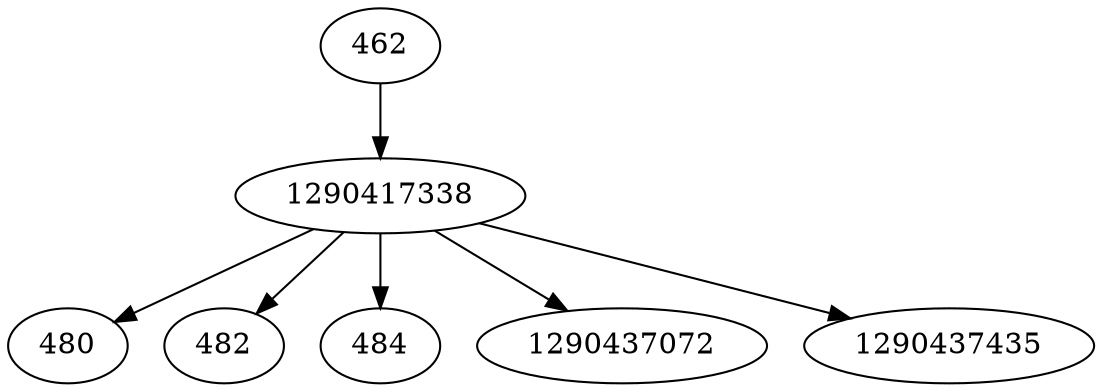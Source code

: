 strict digraph  {
480;
482;
484;
462;
1290437072;
1290417338;
1290437435;
462 -> 1290417338;
1290417338 -> 480;
1290417338 -> 1290437072;
1290417338 -> 482;
1290417338 -> 1290437435;
1290417338 -> 484;
}

